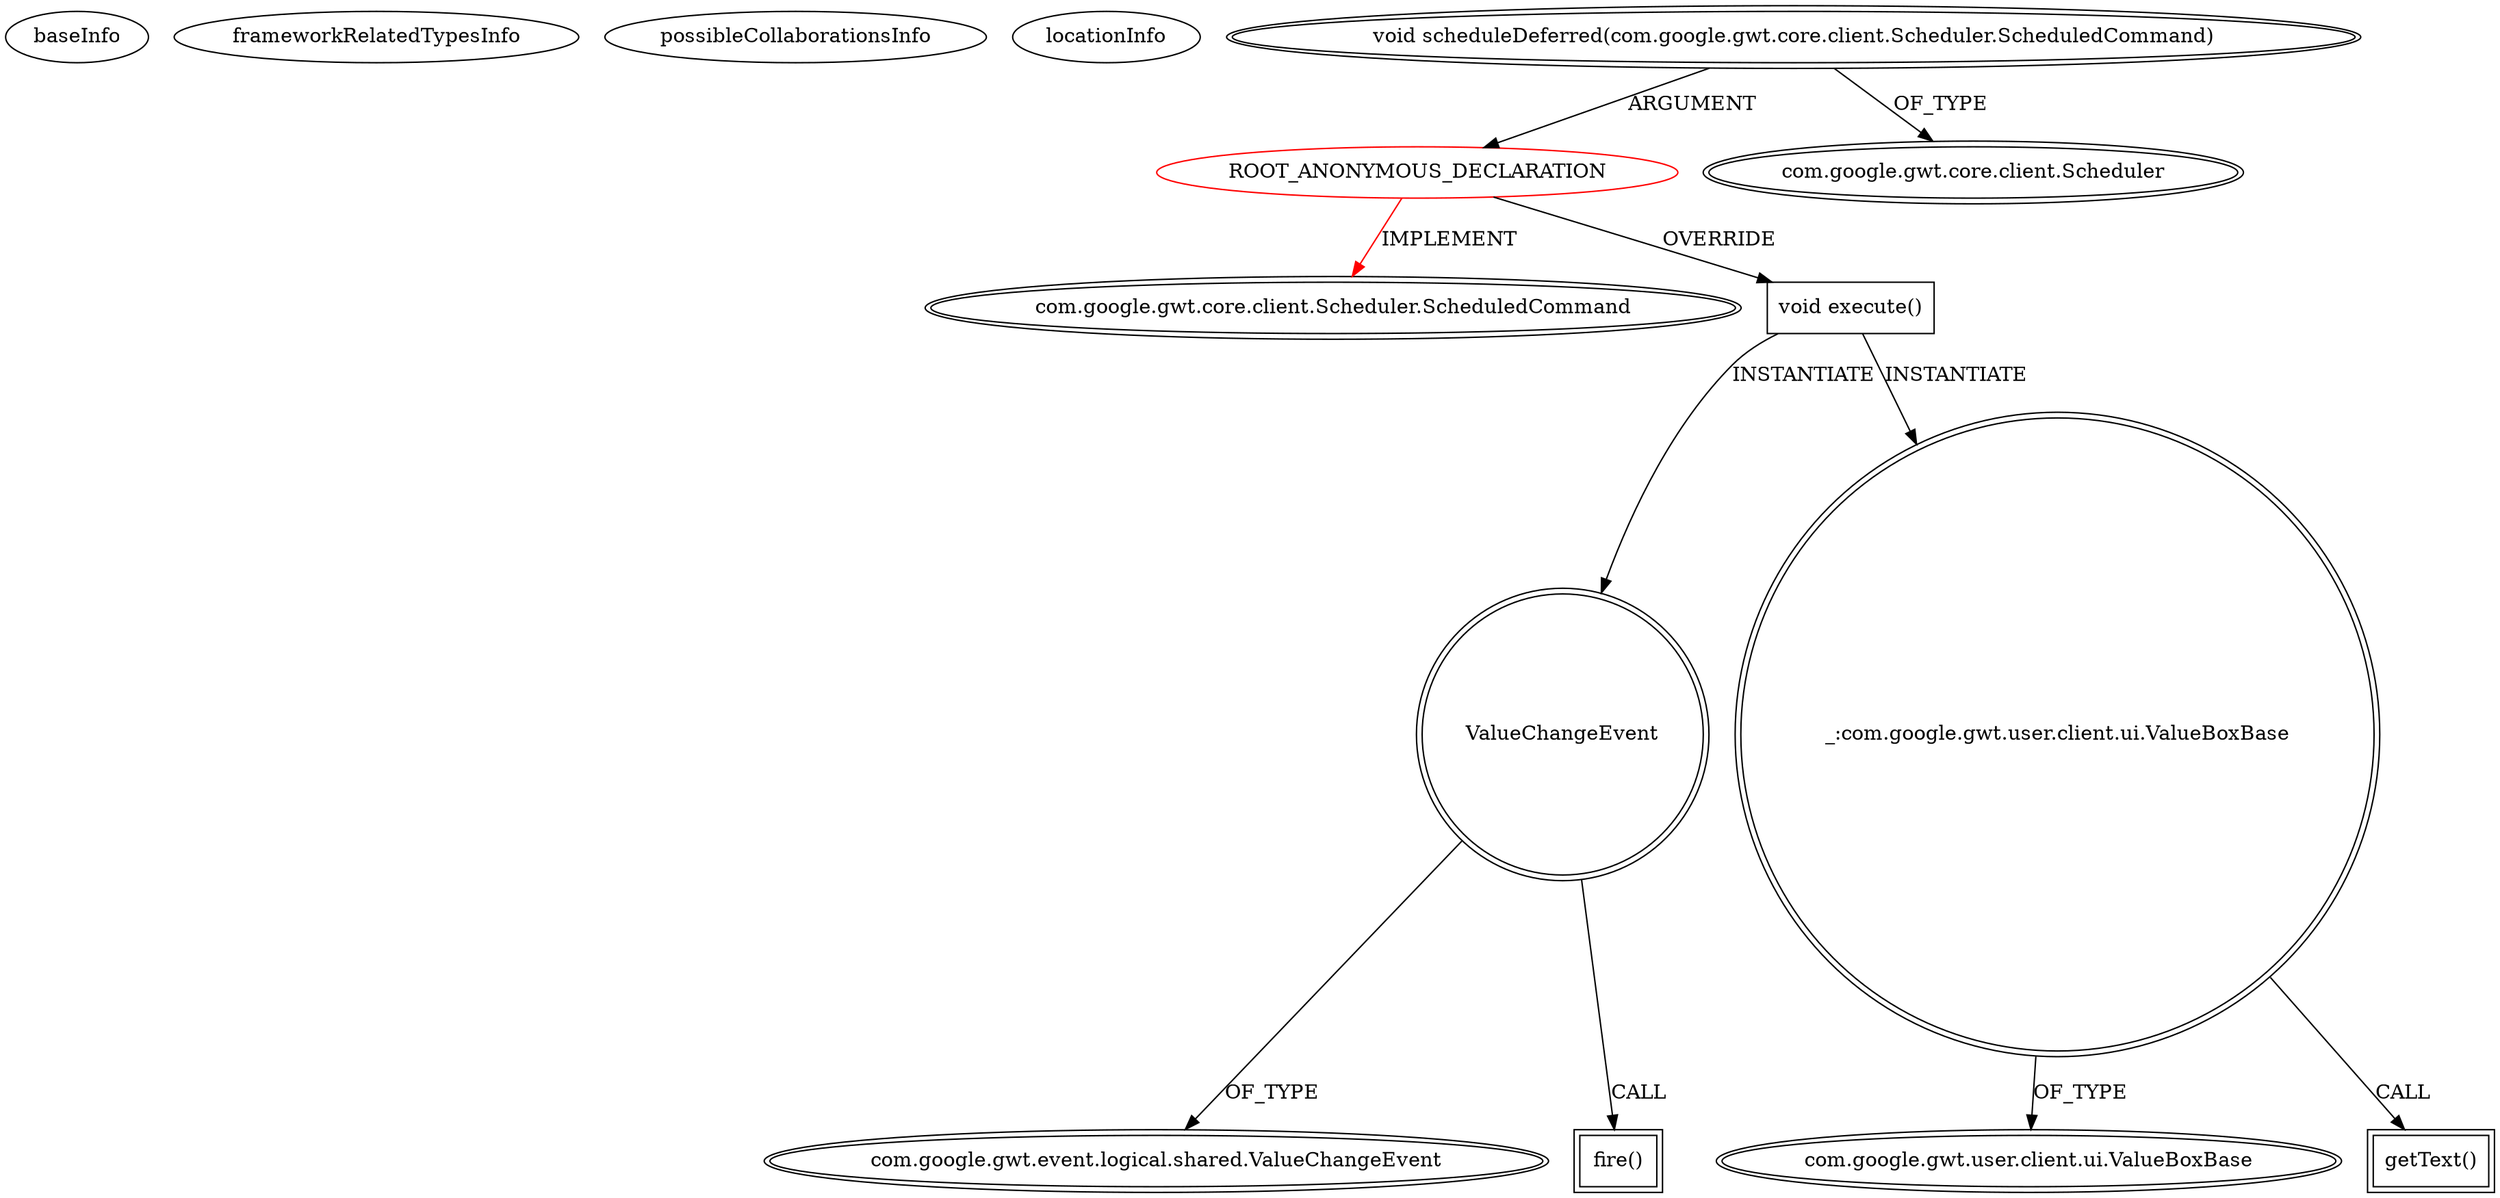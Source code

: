digraph {
baseInfo[graphId=3598,category="extension_graph",isAnonymous=true,possibleRelation=false]
frameworkRelatedTypesInfo[0="com.google.gwt.core.client.Scheduler.ScheduledCommand"]
possibleCollaborationsInfo[]
locationInfo[projectName="lambourg-WebGallery",filePath="/lambourg-WebGallery/WebGallery-master/client/src/com/lambourg/webgallery/client/widgets/ExpandingTextArea.java",contextSignature="void onBrowserEvent(com.google.gwt.user.client.Event)",graphId="3598"]
0[label="ROOT_ANONYMOUS_DECLARATION",vertexType="ROOT_ANONYMOUS_DECLARATION",isFrameworkType=false,color=red]
1[label="com.google.gwt.core.client.Scheduler.ScheduledCommand",vertexType="FRAMEWORK_INTERFACE_TYPE",isFrameworkType=true,peripheries=2]
2[label="void scheduleDeferred(com.google.gwt.core.client.Scheduler.ScheduledCommand)",vertexType="OUTSIDE_CALL",isFrameworkType=true,peripheries=2]
3[label="com.google.gwt.core.client.Scheduler",vertexType="FRAMEWORK_CLASS_TYPE",isFrameworkType=true,peripheries=2]
4[label="void execute()",vertexType="OVERRIDING_METHOD_DECLARATION",isFrameworkType=false,shape=box]
5[label="ValueChangeEvent",vertexType="VARIABLE_EXPRESION",isFrameworkType=true,peripheries=2,shape=circle]
7[label="com.google.gwt.event.logical.shared.ValueChangeEvent",vertexType="FRAMEWORK_CLASS_TYPE",isFrameworkType=true,peripheries=2]
6[label="fire()",vertexType="INSIDE_CALL",isFrameworkType=true,peripheries=2,shape=box]
8[label="_:com.google.gwt.user.client.ui.ValueBoxBase",vertexType="VARIABLE_EXPRESION",isFrameworkType=true,peripheries=2,shape=circle]
10[label="com.google.gwt.user.client.ui.ValueBoxBase",vertexType="FRAMEWORK_CLASS_TYPE",isFrameworkType=true,peripheries=2]
9[label="getText()",vertexType="INSIDE_CALL",isFrameworkType=true,peripheries=2,shape=box]
0->1[label="IMPLEMENT",color=red]
2->0[label="ARGUMENT"]
2->3[label="OF_TYPE"]
0->4[label="OVERRIDE"]
4->5[label="INSTANTIATE"]
5->7[label="OF_TYPE"]
5->6[label="CALL"]
4->8[label="INSTANTIATE"]
8->10[label="OF_TYPE"]
8->9[label="CALL"]
}
